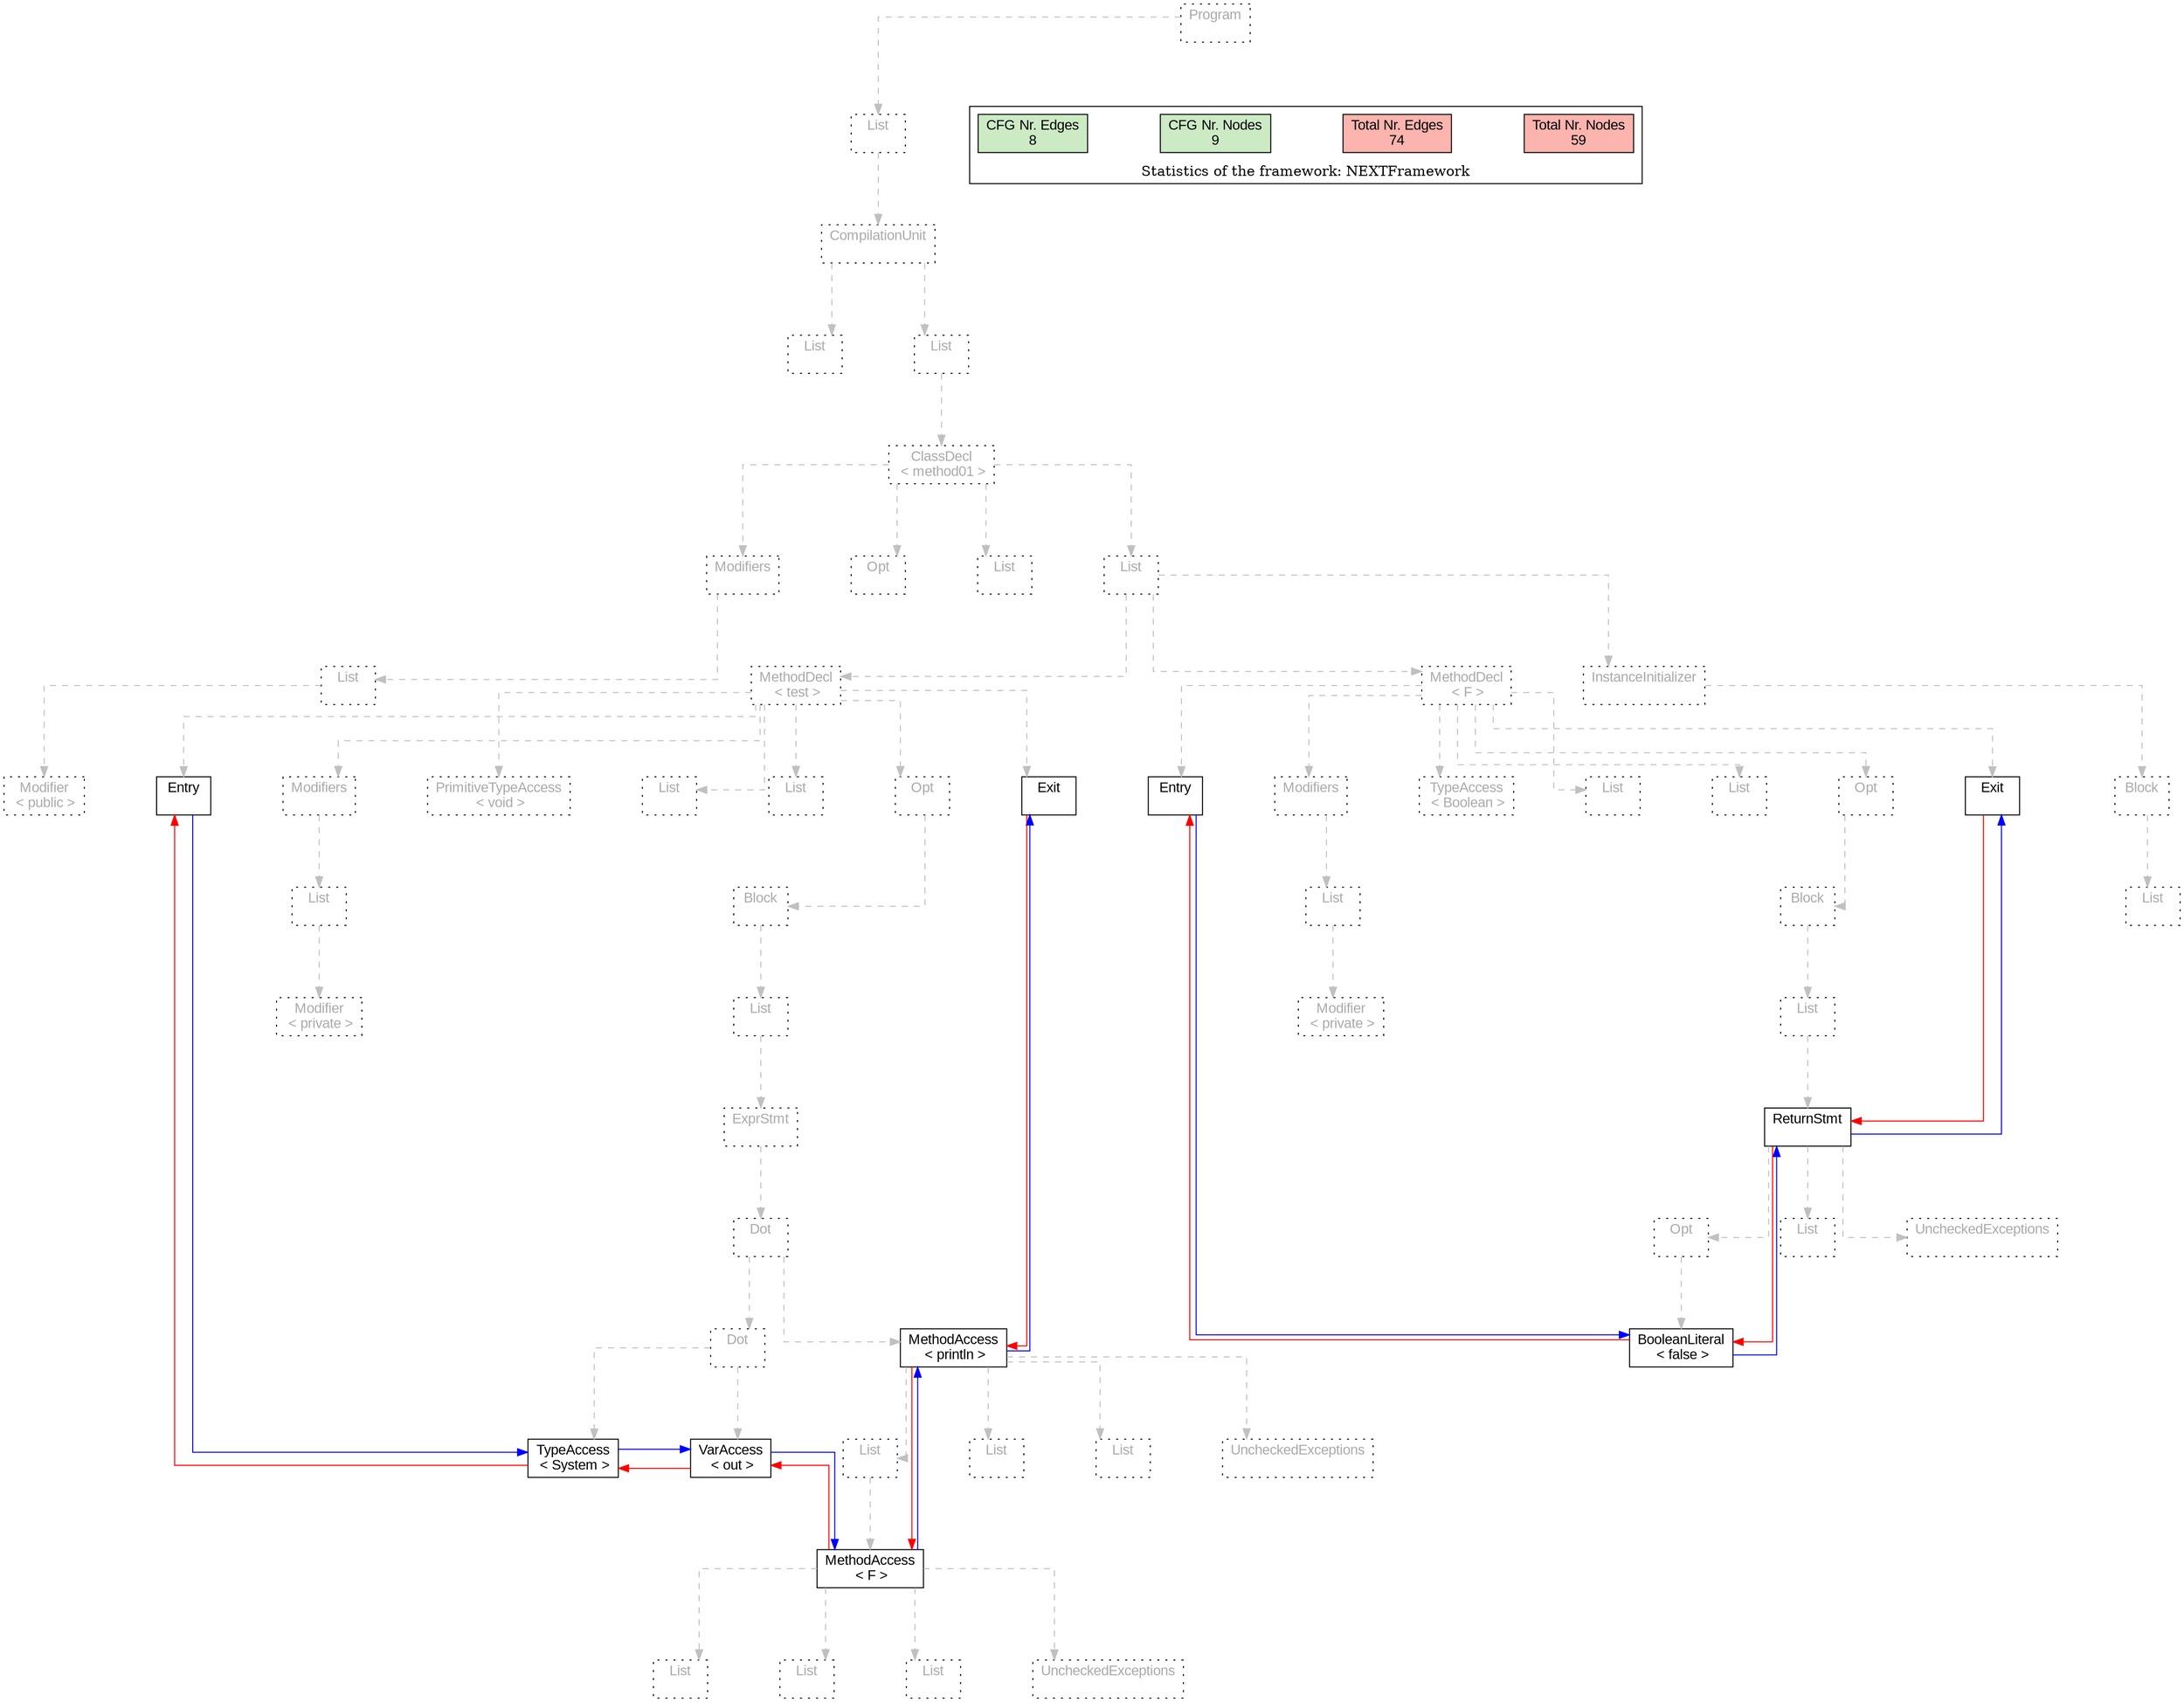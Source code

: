 digraph G {
graph [splines=ortho, nodesep="1", ranksep="1"]
node [shape=rect, fontname=Arial];
{ rank = same; "Program[0]"}
{ rank = same; "List[1]"}
{ rank = same; "CompilationUnit[2]"}
{ rank = same; "List[3]"; "List[4]"}
{ rank = same; "ClassDecl[5]"}
{ rank = same; "Modifiers[6]"; "Opt[9]"; "List[10]"; "List[11]"}
{ rank = same; "List[7]"; "MethodDecl[12]"; "MethodDecl[38]"; "InstanceInitializer[53]"}
{ rank = same; "Modifier[8]"; "Entry[13]"; "Modifiers[14]"; "PrimitiveTypeAccess[17]"; "List[18]"; "List[19]"; "Opt[20]"; "Exit[21]"; "Entry[39]"; "Modifiers[40]"; "TypeAccess[43]"; "List[44]"; "List[45]"; "Opt[46]"; "Exit[47]"; "Block[54]"}
{ rank = same; "List[15]"; "Block[21]"; "List[41]"; "Block[47]"; "List[55]"}
{ rank = same; "Modifier[16]"; "List[22]"; "Modifier[42]"; "List[48]"}
{ rank = same; "ExprStmt[23]"; "ReturnStmt[49]"}
{ rank = same; "Dot[24]"; "Opt[50]"; "List[52]"; "UncheckedExceptions[50]"}
{ rank = same; "Dot[25]"; "MethodAccess[28]"; "BooleanLiteral[51]"}
{ rank = same; "TypeAccess[26]"; "VarAccess[27]"; "List[30]"; "List[36]"; "List[37]"; "UncheckedExceptions[29]"}
{ rank = same; "MethodAccess[31]"}
{ rank = same; "List[33]"; "List[34]"; "List[35]"; "UncheckedExceptions[32]"}
"Program[0]" [label="Program\n ", style= dotted   fillcolor="#eeeeee" fontcolor="#aaaaaa"  ]
"List[1]" [label="List\n ", style= dotted   fillcolor="#eeeeee" fontcolor="#aaaaaa"  ]
"CompilationUnit[2]" [label="CompilationUnit\n ", style= dotted   fillcolor="#eeeeee" fontcolor="#aaaaaa"  ]
"List[3]" [label="List\n ", style= dotted   fillcolor="#eeeeee" fontcolor="#aaaaaa"  ]
"List[4]" [label="List\n ", style= dotted   fillcolor="#eeeeee" fontcolor="#aaaaaa"  ]
"ClassDecl[5]" [label="ClassDecl\n < method01 >", style= dotted   fillcolor="#eeeeee" fontcolor="#aaaaaa"  ]
"Modifiers[6]" [label="Modifiers\n ", style= dotted   fillcolor="#eeeeee" fontcolor="#aaaaaa"  ]
"List[7]" [label="List\n ", style= dotted   fillcolor="#eeeeee" fontcolor="#aaaaaa"  ]
"Modifier[8]" [label="Modifier\n < public >", style= dotted   fillcolor="#eeeeee" fontcolor="#aaaaaa"  ]
"Opt[9]" [label="Opt\n ", style= dotted   fillcolor="#eeeeee" fontcolor="#aaaaaa"  ]
"List[10]" [label="List\n ", style= dotted   fillcolor="#eeeeee" fontcolor="#aaaaaa"  ]
"List[11]" [label="List\n ", style= dotted   fillcolor="#eeeeee" fontcolor="#aaaaaa"  ]
"MethodDecl[12]" [label="MethodDecl\n < test >", style= dotted   fillcolor="#eeeeee" fontcolor="#aaaaaa"  ]
"Entry[13]" [label="Entry\n ", fillcolor=white   style=filled  ]
"Modifiers[14]" [label="Modifiers\n ", style= dotted   fillcolor="#eeeeee" fontcolor="#aaaaaa"  ]
"List[15]" [label="List\n ", style= dotted   fillcolor="#eeeeee" fontcolor="#aaaaaa"  ]
"Modifier[16]" [label="Modifier\n < private >", style= dotted   fillcolor="#eeeeee" fontcolor="#aaaaaa"  ]
"PrimitiveTypeAccess[17]" [label="PrimitiveTypeAccess\n < void >", style= dotted   fillcolor="#eeeeee" fontcolor="#aaaaaa"  ]
"List[18]" [label="List\n ", style= dotted   fillcolor="#eeeeee" fontcolor="#aaaaaa"  ]
"List[19]" [label="List\n ", style= dotted   fillcolor="#eeeeee" fontcolor="#aaaaaa"  ]
"Opt[20]" [label="Opt\n ", style= dotted   fillcolor="#eeeeee" fontcolor="#aaaaaa"  ]
"Block[21]" [label="Block\n ", style= dotted   fillcolor="#eeeeee" fontcolor="#aaaaaa"  ]
"List[22]" [label="List\n ", style= dotted   fillcolor="#eeeeee" fontcolor="#aaaaaa"  ]
"ExprStmt[23]" [label="ExprStmt\n ", style= dotted   fillcolor="#eeeeee" fontcolor="#aaaaaa"  ]
"Dot[24]" [label="Dot\n ", style= dotted   fillcolor="#eeeeee" fontcolor="#aaaaaa"  ]
"Dot[25]" [label="Dot\n ", style= dotted   fillcolor="#eeeeee" fontcolor="#aaaaaa"  ]
"TypeAccess[26]" [label="TypeAccess\n < System >", fillcolor=white   style=filled  ]
"VarAccess[27]" [label="VarAccess\n < out >", fillcolor=white   style=filled  ]
"MethodAccess[28]" [label="MethodAccess\n < println >", fillcolor=white   style=filled  ]
"List[30]" [label="List\n ", style= dotted   fillcolor="#eeeeee" fontcolor="#aaaaaa"  ]
"MethodAccess[31]" [label="MethodAccess\n < F >", fillcolor=white   style=filled  ]
"List[33]" [label="List\n ", style= dotted   fillcolor="#eeeeee" fontcolor="#aaaaaa"  ]
"List[34]" [label="List\n ", style= dotted   fillcolor="#eeeeee" fontcolor="#aaaaaa"  ]
"List[35]" [label="List\n ", style= dotted   fillcolor="#eeeeee" fontcolor="#aaaaaa"  ]
"UncheckedExceptions[32]" [label="UncheckedExceptions\n ", style= dotted   fillcolor="#eeeeee" fontcolor="#aaaaaa"  ]
"List[36]" [label="List\n ", style= dotted   fillcolor="#eeeeee" fontcolor="#aaaaaa"  ]
"List[37]" [label="List\n ", style= dotted   fillcolor="#eeeeee" fontcolor="#aaaaaa"  ]
"UncheckedExceptions[29]" [label="UncheckedExceptions\n ", style= dotted   fillcolor="#eeeeee" fontcolor="#aaaaaa"  ]
"Exit[21]" [label="Exit\n ", fillcolor=white   style=filled  ]
"MethodDecl[38]" [label="MethodDecl\n < F >", style= dotted   fillcolor="#eeeeee" fontcolor="#aaaaaa"  ]
"Entry[39]" [label="Entry\n ", fillcolor=white   style=filled  ]
"Modifiers[40]" [label="Modifiers\n ", style= dotted   fillcolor="#eeeeee" fontcolor="#aaaaaa"  ]
"List[41]" [label="List\n ", style= dotted   fillcolor="#eeeeee" fontcolor="#aaaaaa"  ]
"Modifier[42]" [label="Modifier\n < private >", style= dotted   fillcolor="#eeeeee" fontcolor="#aaaaaa"  ]
"TypeAccess[43]" [label="TypeAccess\n < Boolean >", style= dotted   fillcolor="#eeeeee" fontcolor="#aaaaaa"  ]
"List[44]" [label="List\n ", style= dotted   fillcolor="#eeeeee" fontcolor="#aaaaaa"  ]
"List[45]" [label="List\n ", style= dotted   fillcolor="#eeeeee" fontcolor="#aaaaaa"  ]
"Opt[46]" [label="Opt\n ", style= dotted   fillcolor="#eeeeee" fontcolor="#aaaaaa"  ]
"Block[47]" [label="Block\n ", style= dotted   fillcolor="#eeeeee" fontcolor="#aaaaaa"  ]
"List[48]" [label="List\n ", style= dotted   fillcolor="#eeeeee" fontcolor="#aaaaaa"  ]
"ReturnStmt[49]" [label="ReturnStmt\n ", fillcolor=white   style=filled  ]
"Opt[50]" [label="Opt\n ", style= dotted   fillcolor="#eeeeee" fontcolor="#aaaaaa"  ]
"BooleanLiteral[51]" [label="BooleanLiteral\n < false >", fillcolor=white   style=filled  ]
"List[52]" [label="List\n ", style= dotted   fillcolor="#eeeeee" fontcolor="#aaaaaa"  ]
"UncheckedExceptions[50]" [label="UncheckedExceptions\n ", style= dotted   fillcolor="#eeeeee" fontcolor="#aaaaaa"  ]
"Exit[47]" [label="Exit\n ", fillcolor=white   style=filled  ]
"InstanceInitializer[53]" [label="InstanceInitializer\n ", style= dotted   fillcolor="#eeeeee" fontcolor="#aaaaaa"  ]
"Block[54]" [label="Block\n ", style= dotted   fillcolor="#eeeeee" fontcolor="#aaaaaa"  ]
"List[55]" [label="List\n ", style= dotted   fillcolor="#eeeeee" fontcolor="#aaaaaa"  ]
"CompilationUnit[2]" -> "List[3]" [style=dashed, color=gray]
"List[7]" -> "Modifier[8]" [style=dashed, color=gray]
"Modifiers[6]" -> "List[7]" [style=dashed, color=gray]
"ClassDecl[5]" -> "Modifiers[6]" [style=dashed, color=gray]
"ClassDecl[5]" -> "Opt[9]" [style=dashed, color=gray]
"ClassDecl[5]" -> "List[10]" [style=dashed, color=gray]
"MethodDecl[12]" -> "Entry[13]" [style=dashed, color=gray]
"List[15]" -> "Modifier[16]" [style=dashed, color=gray]
"Modifiers[14]" -> "List[15]" [style=dashed, color=gray]
"MethodDecl[12]" -> "Modifiers[14]" [style=dashed, color=gray]
"MethodDecl[12]" -> "PrimitiveTypeAccess[17]" [style=dashed, color=gray]
"MethodDecl[12]" -> "List[18]" [style=dashed, color=gray]
"MethodDecl[12]" -> "List[19]" [style=dashed, color=gray]
"Dot[25]" -> "TypeAccess[26]" [style=dashed, color=gray]
"Dot[25]" -> "VarAccess[27]" [style=dashed, color=gray]
"Dot[24]" -> "Dot[25]" [style=dashed, color=gray]
"MethodAccess[31]" -> "List[33]" [style=dashed, color=gray]
"MethodAccess[31]" -> "List[34]" [style=dashed, color=gray]
"MethodAccess[31]" -> "List[35]" [style=dashed, color=gray]
"MethodAccess[31]" -> "UncheckedExceptions[32]" [style=dashed, color=gray]
"List[30]" -> "MethodAccess[31]" [style=dashed, color=gray]
"MethodAccess[28]" -> "List[30]" [style=dashed, color=gray]
"MethodAccess[28]" -> "List[36]" [style=dashed, color=gray]
"MethodAccess[28]" -> "List[37]" [style=dashed, color=gray]
"MethodAccess[28]" -> "UncheckedExceptions[29]" [style=dashed, color=gray]
"Dot[24]" -> "MethodAccess[28]" [style=dashed, color=gray]
"ExprStmt[23]" -> "Dot[24]" [style=dashed, color=gray]
"List[22]" -> "ExprStmt[23]" [style=dashed, color=gray]
"Block[21]" -> "List[22]" [style=dashed, color=gray]
"Opt[20]" -> "Block[21]" [style=dashed, color=gray]
"MethodDecl[12]" -> "Opt[20]" [style=dashed, color=gray]
"MethodDecl[12]" -> "Exit[21]" [style=dashed, color=gray]
"List[11]" -> "MethodDecl[12]" [style=dashed, color=gray]
"MethodDecl[38]" -> "Entry[39]" [style=dashed, color=gray]
"List[41]" -> "Modifier[42]" [style=dashed, color=gray]
"Modifiers[40]" -> "List[41]" [style=dashed, color=gray]
"MethodDecl[38]" -> "Modifiers[40]" [style=dashed, color=gray]
"MethodDecl[38]" -> "TypeAccess[43]" [style=dashed, color=gray]
"MethodDecl[38]" -> "List[44]" [style=dashed, color=gray]
"MethodDecl[38]" -> "List[45]" [style=dashed, color=gray]
"Opt[50]" -> "BooleanLiteral[51]" [style=dashed, color=gray]
"ReturnStmt[49]" -> "Opt[50]" [style=dashed, color=gray]
"ReturnStmt[49]" -> "List[52]" [style=dashed, color=gray]
"ReturnStmt[49]" -> "UncheckedExceptions[50]" [style=dashed, color=gray]
"List[48]" -> "ReturnStmt[49]" [style=dashed, color=gray]
"Block[47]" -> "List[48]" [style=dashed, color=gray]
"Opt[46]" -> "Block[47]" [style=dashed, color=gray]
"MethodDecl[38]" -> "Opt[46]" [style=dashed, color=gray]
"MethodDecl[38]" -> "Exit[47]" [style=dashed, color=gray]
"List[11]" -> "MethodDecl[38]" [style=dashed, color=gray]
"Block[54]" -> "List[55]" [style=dashed, color=gray]
"InstanceInitializer[53]" -> "Block[54]" [style=dashed, color=gray]
"List[11]" -> "InstanceInitializer[53]" [style=dashed, color=gray]
"ClassDecl[5]" -> "List[11]" [style=dashed, color=gray]
"List[4]" -> "ClassDecl[5]" [style=dashed, color=gray]
"CompilationUnit[2]" -> "List[4]" [style=dashed, color=gray]
"List[1]" -> "CompilationUnit[2]" [style=dashed, color=gray]
"Program[0]" -> "List[1]" [style=dashed, color=gray]
"Exit[21]" -> "MethodAccess[28]" [color=red, constraint=false]
"MethodAccess[28]" -> "Exit[21]" [color=blue, constraint=false, xlabel=" "] 
"MethodAccess[28]" -> "MethodAccess[31]" [color=red, constraint=false]
"MethodAccess[31]" -> "MethodAccess[28]" [color=blue, constraint=false, xlabel=" "] 
"MethodAccess[31]" -> "VarAccess[27]" [color=red, constraint=false]
"VarAccess[27]" -> "MethodAccess[31]" [color=blue, constraint=false, xlabel=" "] 
"VarAccess[27]" -> "TypeAccess[26]" [color=red, constraint=false]
"TypeAccess[26]" -> "VarAccess[27]" [color=blue, constraint=false, xlabel=" "] 
"TypeAccess[26]" -> "Entry[13]" [color=red, constraint=false]
"Entry[13]" -> "TypeAccess[26]" [color=blue, constraint=false, xlabel=" "] 
"Exit[47]" -> "ReturnStmt[49]" [color=red, constraint=false]
"ReturnStmt[49]" -> "Exit[47]" [color=blue, constraint=false, xlabel=" "] 
"ReturnStmt[49]" -> "BooleanLiteral[51]" [color=red, constraint=false]
"BooleanLiteral[51]" -> "ReturnStmt[49]" [color=blue, constraint=false, xlabel=" "] 
"BooleanLiteral[51]" -> "Entry[39]" [color=red, constraint=false]
"Entry[39]" -> "BooleanLiteral[51]" [color=blue, constraint=false, xlabel=" "] 
"List[3]" -> "List[4]" [style=invis]
"Modifiers[6]" -> "Opt[9]" -> "List[10]" -> "List[11]" [style=invis]
"MethodDecl[12]" -> "MethodDecl[38]" -> "InstanceInitializer[53]" [style=invis]
"Entry[13]" -> "Modifiers[14]" -> "PrimitiveTypeAccess[17]" -> "List[18]" -> "List[19]" -> "Opt[20]" -> "Exit[21]" [style=invis]
"Dot[25]" -> "MethodAccess[28]" [style=invis]
"TypeAccess[26]" -> "VarAccess[27]" [style=invis]
"Entry[39]" -> "Modifiers[40]" -> "TypeAccess[43]" -> "List[44]" -> "List[45]" -> "Opt[46]" -> "Exit[47]" [style=invis]

subgraph cluster_legend {
{node [style=filled, fillcolor=1, colorscheme="pastel13"]
Nodes [label="Total Nr. Nodes
59", fillcolor=1]
Edges [label="Total Nr. Edges
74", fillcolor=1]
NodesCFG [label="CFG Nr. Nodes
9", fillcolor=3]
EdgesCFG [label="CFG Nr. Edges
8", fillcolor=3]
Nodes-> "Program[0]" -> NodesCFG  [style="invis"]
Edges -> "Program[0]" ->EdgesCFG [style="invis"]}
label = "Statistics of the framework: NEXTFramework"
style="solid"
ranksep=0.05
nodesep=0.01
labelloc = b
len=2
}}
